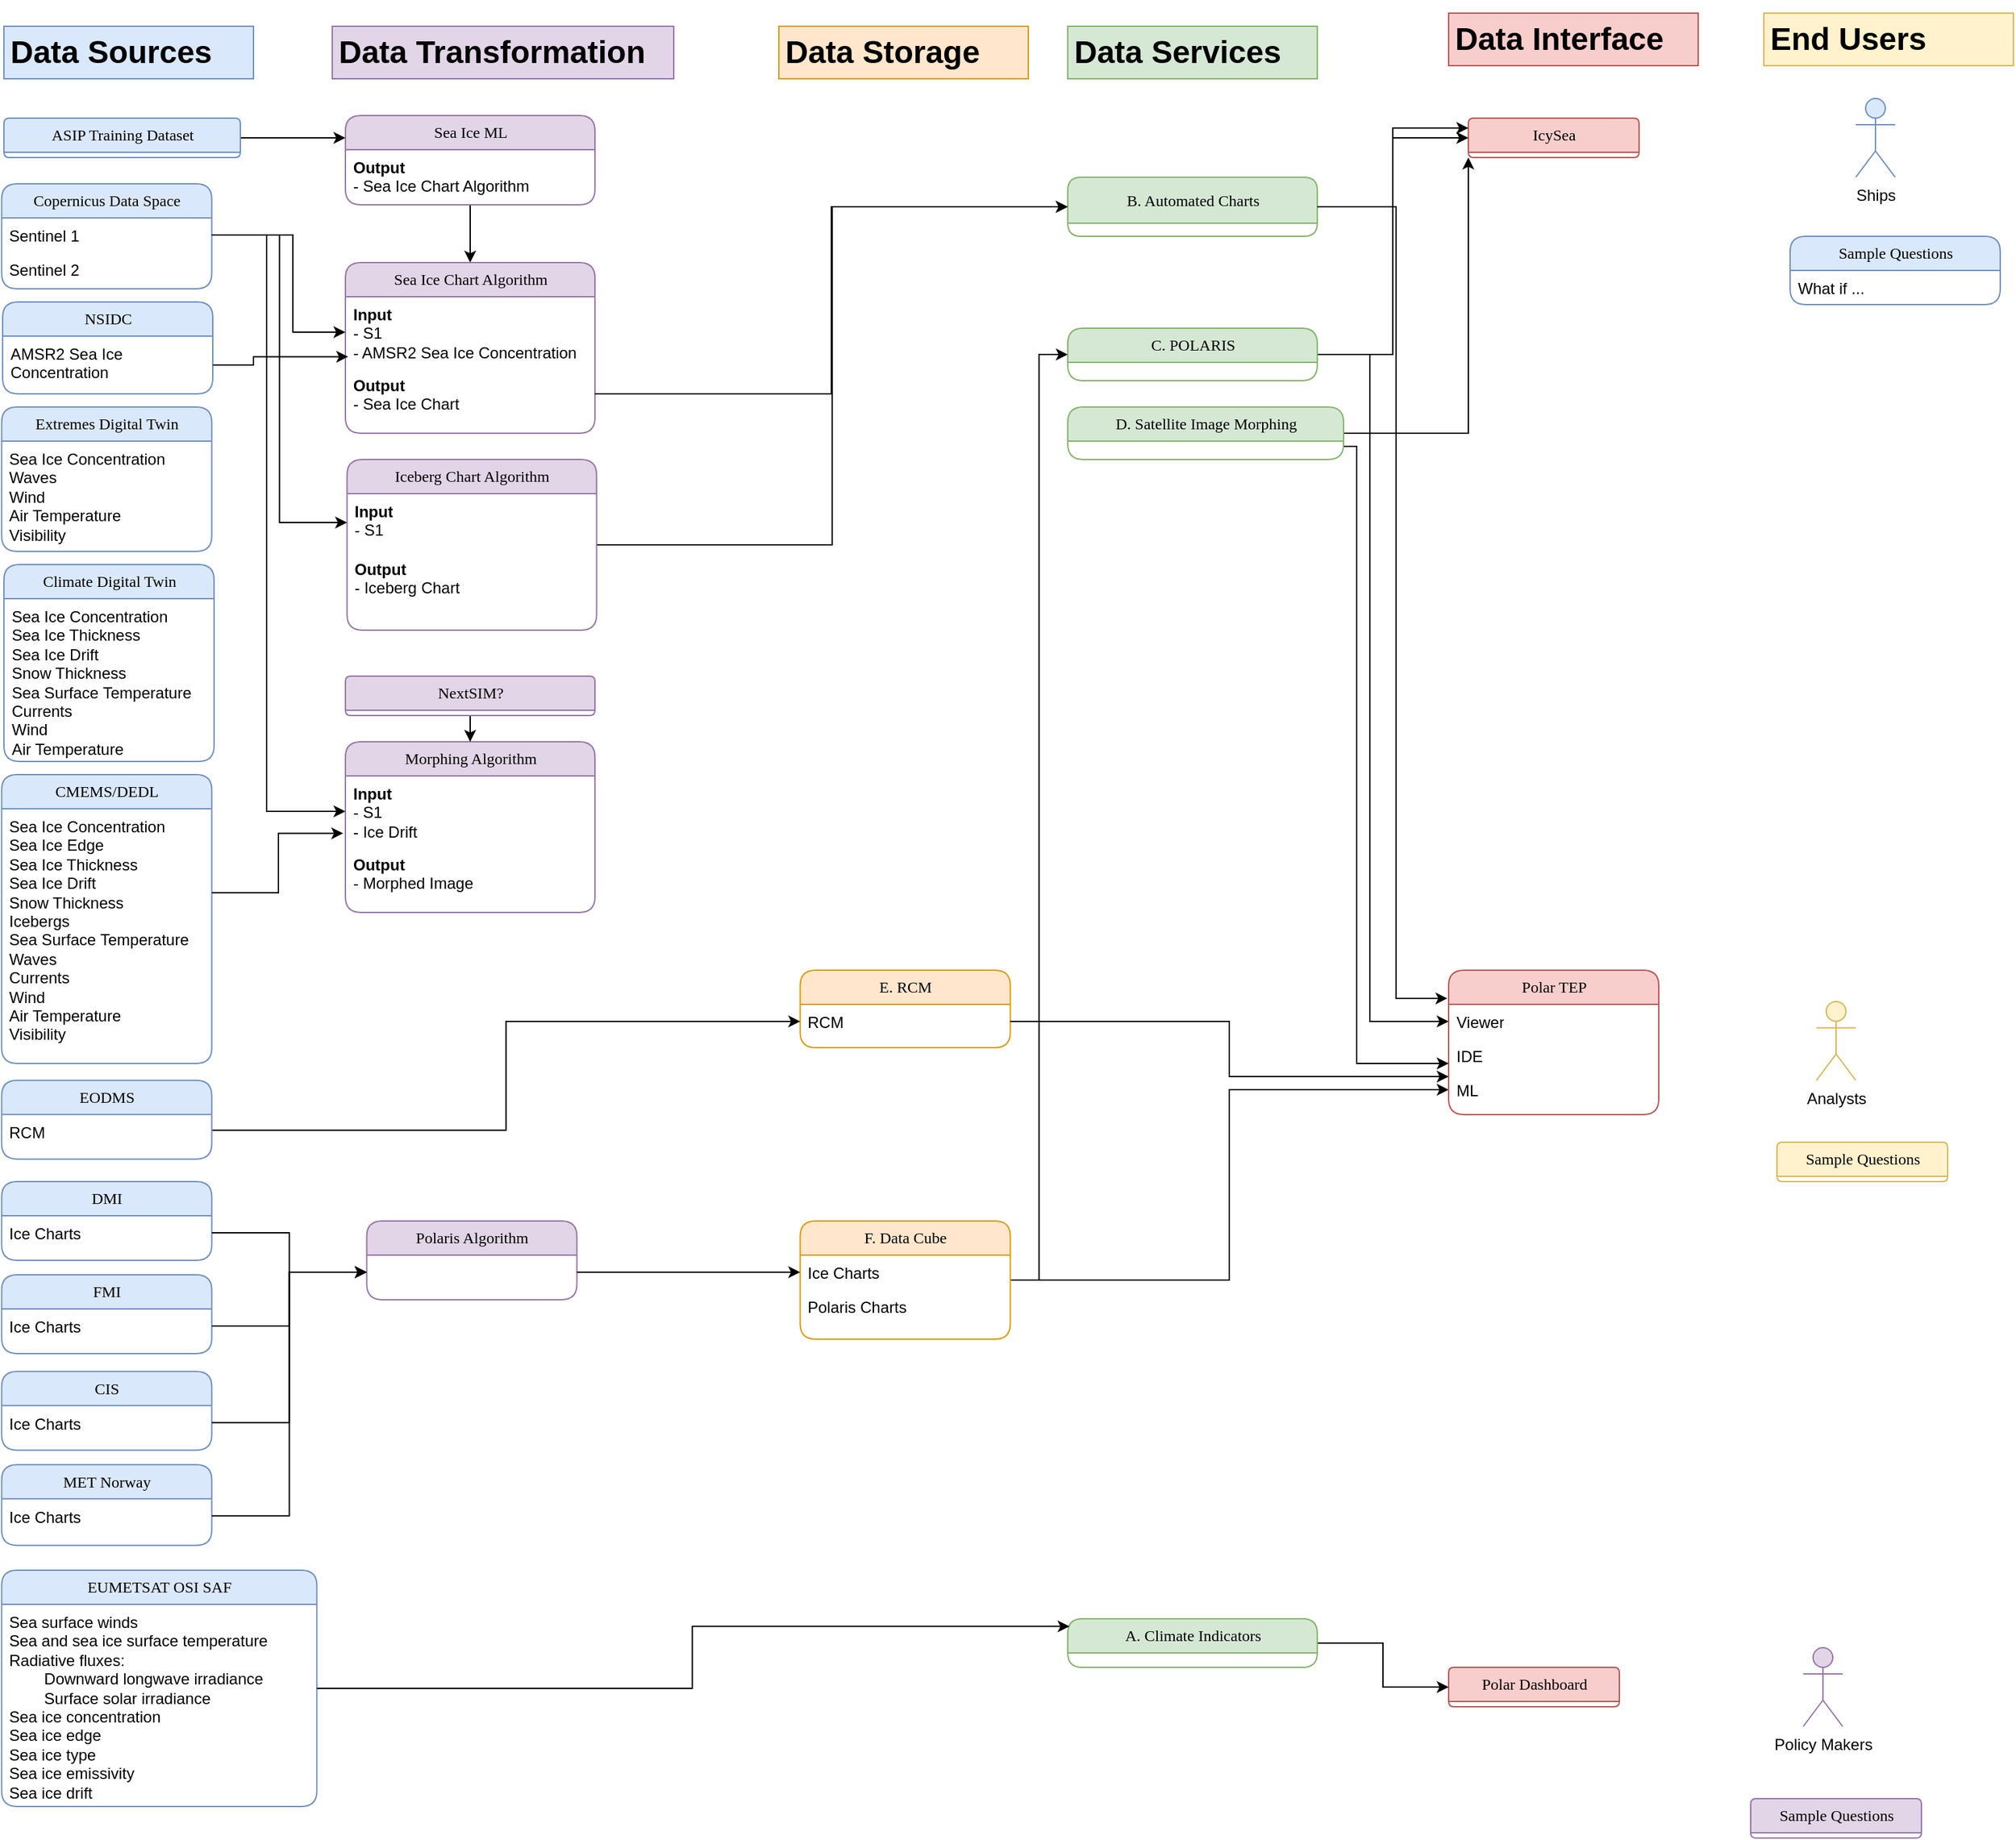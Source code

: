 <mxfile version="24.0.7" type="github">
  <diagram name="Page-1" id="b520641d-4fe3-3701-9064-5fc419738815">
    <mxGraphModel dx="1270" dy="656" grid="1" gridSize="10" guides="1" tooltips="1" connect="1" arrows="1" fold="1" page="1" pageScale="1" pageWidth="1100" pageHeight="850" background="none" math="0" shadow="0">
      <root>
        <mxCell id="0" />
        <mxCell id="1" parent="0" />
        <mxCell id="21ea969265ad0168-6" value="CMEMS/DEDL" style="swimlane;html=1;fontStyle=0;childLayout=stackLayout;horizontal=1;startSize=26;fillColor=#dae8fc;horizontalStack=0;resizeParent=1;resizeLast=0;collapsible=1;marginBottom=0;swimlaneFillColor=#ffffff;align=center;rounded=1;shadow=0;comic=0;labelBackgroundColor=none;strokeWidth=1;fontFamily=Verdana;fontSize=12;strokeColor=#6c8ebf;" parent="1" vertex="1">
          <mxGeometry x="38.25" y="620" width="160" height="220" as="geometry">
            <mxRectangle x="255" y="590" width="170" height="30" as="alternateBounds" />
          </mxGeometry>
        </mxCell>
        <mxCell id="21ea969265ad0168-8" value="&lt;p style=&quot;margin: 0in;&quot;&gt;&lt;font style=&quot;font-size: 12px;&quot;&gt;Sea Ice&amp;nbsp;&lt;span style=&quot;background-color: initial;&quot;&gt;Concentration&lt;/span&gt;&lt;/font&gt;&lt;/p&gt;&lt;p style=&quot;margin: 0in;&quot;&gt;&lt;font style=&quot;font-size: 12px;&quot;&gt;Sea Ice Edge&lt;/font&gt;&lt;/p&gt;&lt;p style=&quot;margin: 0in;&quot;&gt;&lt;font style=&quot;font-size: 12px;&quot;&gt;Sea Ice Thickness&lt;/font&gt;&lt;/p&gt;&lt;p style=&quot;margin: 0in;&quot;&gt;&lt;font style=&quot;font-size: 12px;&quot;&gt;Sea Ice Drift&lt;/font&gt;&lt;/p&gt;&lt;p style=&quot;margin: 0in;&quot;&gt;&lt;font style=&quot;font-size: 12px;&quot;&gt;Snow Thickness&lt;/font&gt;&lt;/p&gt;&lt;p style=&quot;margin: 0in;&quot;&gt;&lt;font style=&quot;font-size: 12px;&quot;&gt;Icebergs&lt;/font&gt;&lt;/p&gt;&lt;p style=&quot;margin: 0in;&quot;&gt;&lt;font style=&quot;font-size: 12px;&quot;&gt;Sea Surface&amp;nbsp;Temperature&lt;/font&gt;&lt;/p&gt;&lt;p style=&quot;margin: 0in;&quot;&gt;&lt;font style=&quot;font-size: 12px;&quot;&gt;Waves&lt;/font&gt;&lt;/p&gt;&lt;p style=&quot;margin: 0in;&quot;&gt;&lt;font style=&quot;font-size: 12px;&quot;&gt;Currents&lt;/font&gt;&lt;/p&gt;&lt;p style=&quot;margin: 0in;&quot;&gt;&lt;font style=&quot;font-size: 12px;&quot;&gt;Wind&lt;/font&gt;&lt;/p&gt;&lt;p style=&quot;margin: 0in;&quot;&gt;&lt;font style=&quot;font-size: 12px;&quot;&gt;Air Temperature&lt;/font&gt;&lt;/p&gt;&lt;p style=&quot;margin: 0in;&quot;&gt;&lt;font style=&quot;font-size: 12px;&quot;&gt;Visibility&lt;/font&gt;&lt;/p&gt;" style="text;html=1;strokeColor=none;fillColor=none;spacingLeft=4;spacingRight=4;whiteSpace=wrap;overflow=hidden;rotatable=0;points=[[0,0.5],[1,0.5]];portConstraint=eastwest;" parent="21ea969265ad0168-6" vertex="1">
          <mxGeometry y="26" width="160" height="184" as="geometry" />
        </mxCell>
        <mxCell id="LA1WgqydsNKSbsPuNg3V-39" style="edgeStyle=orthogonalEdgeStyle;rounded=0;orthogonalLoop=1;jettySize=auto;html=1;" parent="1" source="21ea969265ad0168-10" target="wbGWHVCCoxG1QyxVTopV-103" edge="1">
          <mxGeometry relative="1" as="geometry" />
        </mxCell>
        <mxCell id="21ea969265ad0168-10" value="NextSIM?" style="swimlane;html=1;fontStyle=0;childLayout=stackLayout;horizontal=1;startSize=26;fillColor=#e1d5e7;horizontalStack=0;resizeParent=1;resizeLast=0;collapsible=1;marginBottom=0;swimlaneFillColor=#ffffff;align=center;rounded=1;shadow=0;comic=0;labelBackgroundColor=none;strokeWidth=1;fontFamily=Verdana;fontSize=12;strokeColor=#9673a6;" parent="1" vertex="1" collapsed="1">
          <mxGeometry x="300" y="545" width="190" height="30" as="geometry">
            <mxRectangle x="560" y="74" width="160" height="104" as="alternateBounds" />
          </mxGeometry>
        </mxCell>
        <mxCell id="21ea969265ad0168-11" value="Row 1" style="text;html=1;strokeColor=none;fillColor=none;spacingLeft=4;spacingRight=4;whiteSpace=wrap;overflow=hidden;rotatable=0;points=[[0,0.5],[1,0.5]];portConstraint=eastwest;" parent="21ea969265ad0168-10" vertex="1">
          <mxGeometry y="26" width="160" height="26" as="geometry" />
        </mxCell>
        <mxCell id="21ea969265ad0168-12" value="Row 2" style="text;html=1;strokeColor=none;fillColor=none;spacingLeft=4;spacingRight=4;whiteSpace=wrap;overflow=hidden;rotatable=0;points=[[0,0.5],[1,0.5]];portConstraint=eastwest;" parent="21ea969265ad0168-10" vertex="1">
          <mxGeometry y="52" width="160" height="26" as="geometry" />
        </mxCell>
        <mxCell id="21ea969265ad0168-52" value="Row 3" style="text;html=1;strokeColor=none;fillColor=none;spacingLeft=4;spacingRight=4;whiteSpace=wrap;overflow=hidden;rotatable=0;points=[[0,0.5],[1,0.5]];portConstraint=eastwest;" parent="21ea969265ad0168-10" vertex="1">
          <mxGeometry y="78" width="160" height="26" as="geometry" />
        </mxCell>
        <mxCell id="21ea969265ad0168-14" value="Copernicus Data Space" style="swimlane;html=1;fontStyle=0;childLayout=stackLayout;horizontal=1;startSize=26;fillColor=#dae8fc;horizontalStack=0;resizeParent=1;resizeLast=0;collapsible=1;marginBottom=0;swimlaneFillColor=#ffffff;align=center;rounded=1;shadow=0;comic=0;labelBackgroundColor=none;strokeWidth=1;fontFamily=Verdana;fontSize=12;strokeColor=#6c8ebf;" parent="1" vertex="1">
          <mxGeometry x="38.25" y="170" width="160" height="80" as="geometry">
            <mxRectangle x="40" y="200" width="180" height="30" as="alternateBounds" />
          </mxGeometry>
        </mxCell>
        <mxCell id="21ea969265ad0168-15" value="Sentinel 1" style="text;html=1;strokeColor=none;fillColor=none;spacingLeft=4;spacingRight=4;whiteSpace=wrap;overflow=hidden;rotatable=0;points=[[0,0.5],[1,0.5]];portConstraint=eastwest;" parent="21ea969265ad0168-14" vertex="1">
          <mxGeometry y="26" width="160" height="26" as="geometry" />
        </mxCell>
        <mxCell id="21ea969265ad0168-16" value="Sentinel 2" style="text;html=1;strokeColor=none;fillColor=none;spacingLeft=4;spacingRight=4;whiteSpace=wrap;overflow=hidden;rotatable=0;points=[[0,0.5],[1,0.5]];portConstraint=eastwest;" parent="21ea969265ad0168-14" vertex="1">
          <mxGeometry y="52" width="160" height="26" as="geometry" />
        </mxCell>
        <mxCell id="21ea969265ad0168-18" value="Extremes Digital Twin" style="swimlane;html=1;fontStyle=0;childLayout=stackLayout;horizontal=1;startSize=26;fillColor=#dae8fc;horizontalStack=0;resizeParent=1;resizeLast=0;collapsible=1;marginBottom=0;swimlaneFillColor=#ffffff;align=center;rounded=1;shadow=0;comic=0;labelBackgroundColor=none;strokeWidth=1;fontFamily=Verdana;fontSize=12;strokeColor=#6c8ebf;" parent="1" vertex="1">
          <mxGeometry x="38.25" y="340" width="160" height="110" as="geometry">
            <mxRectangle x="40" y="280" width="170" height="30" as="alternateBounds" />
          </mxGeometry>
        </mxCell>
        <mxCell id="21ea969265ad0168-19" value="&lt;p style=&quot;border-color: var(--border-color); margin: 0in;&quot;&gt;&lt;font style=&quot;border-color: var(--border-color);&quot;&gt;Sea Ice&amp;nbsp;Concentration&lt;/font&gt;&lt;/p&gt;&lt;p style=&quot;border-color: var(--border-color); margin: 0in;&quot;&gt;&lt;span style=&quot;background-color: initial;&quot;&gt;Waves&lt;/span&gt;&lt;br&gt;&lt;/p&gt;&lt;p style=&quot;border-color: var(--border-color); margin: 0in;&quot;&gt;&lt;span style=&quot;background-color: initial;&quot;&gt;Wind&lt;/span&gt;&lt;br&gt;&lt;/p&gt;&lt;p style=&quot;border-color: var(--border-color); margin: 0in;&quot;&gt;&lt;font style=&quot;border-color: var(--border-color);&quot;&gt;Air Temperature&lt;/font&gt;&lt;/p&gt;&lt;p style=&quot;border-color: var(--border-color); margin: 0in;&quot;&gt;&lt;font style=&quot;border-color: var(--border-color);&quot;&gt;Visibility&lt;/font&gt;&lt;/p&gt;" style="text;html=1;strokeColor=none;fillColor=none;spacingLeft=4;spacingRight=4;whiteSpace=wrap;overflow=hidden;rotatable=0;points=[[0,0.5],[1,0.5]];portConstraint=eastwest;" parent="21ea969265ad0168-18" vertex="1">
          <mxGeometry y="26" width="160" height="84" as="geometry" />
        </mxCell>
        <mxCell id="LA1WgqydsNKSbsPuNg3V-37" style="edgeStyle=orthogonalEdgeStyle;rounded=0;orthogonalLoop=1;jettySize=auto;html=1;entryX=0;entryY=0.5;entryDx=0;entryDy=0;" parent="1" source="21ea969265ad0168-22" target="wbGWHVCCoxG1QyxVTopV-59" edge="1">
          <mxGeometry relative="1" as="geometry">
            <Array as="points">
              <mxPoint x="973" y="1005" />
              <mxPoint x="973" y="860" />
            </Array>
          </mxGeometry>
        </mxCell>
        <mxCell id="LA1WgqydsNKSbsPuNg3V-41" style="edgeStyle=orthogonalEdgeStyle;rounded=0;orthogonalLoop=1;jettySize=auto;html=1;entryX=0;entryY=0.5;entryDx=0;entryDy=0;" parent="1" source="21ea969265ad0168-22" target="wbGWHVCCoxG1QyxVTopV-78" edge="1">
          <mxGeometry relative="1" as="geometry" />
        </mxCell>
        <mxCell id="21ea969265ad0168-22" value="F. Data Cube" style="swimlane;html=1;fontStyle=0;childLayout=stackLayout;horizontal=1;startSize=26;fillColor=#ffe6cc;horizontalStack=0;resizeParent=1;resizeLast=0;collapsible=1;marginBottom=0;swimlaneFillColor=#ffffff;align=center;rounded=1;shadow=0;comic=0;labelBackgroundColor=none;strokeWidth=1;fontFamily=Verdana;fontSize=12;strokeColor=#d79b00;" parent="1" vertex="1">
          <mxGeometry x="646.25" y="960" width="160" height="90" as="geometry">
            <mxRectangle x="595" y="120" width="135" height="30" as="alternateBounds" />
          </mxGeometry>
        </mxCell>
        <mxCell id="21ea969265ad0168-23" value="Ice Charts" style="text;html=1;strokeColor=none;fillColor=none;spacingLeft=4;spacingRight=4;whiteSpace=wrap;overflow=hidden;rotatable=0;points=[[0,0.5],[1,0.5]];portConstraint=eastwest;" parent="21ea969265ad0168-22" vertex="1">
          <mxGeometry y="26" width="160" height="26" as="geometry" />
        </mxCell>
        <mxCell id="LA1WgqydsNKSbsPuNg3V-14" value="Polaris Charts" style="text;html=1;strokeColor=none;fillColor=none;spacingLeft=4;spacingRight=4;whiteSpace=wrap;overflow=hidden;rotatable=0;points=[[0,0.5],[1,0.5]];portConstraint=eastwest;" parent="21ea969265ad0168-22" vertex="1">
          <mxGeometry y="52" width="160" height="26" as="geometry" />
        </mxCell>
        <mxCell id="wbGWHVCCoxG1QyxVTopV-2" value="Climate Digital Twin" style="swimlane;html=1;fontStyle=0;childLayout=stackLayout;horizontal=1;startSize=26;fillColor=#dae8fc;horizontalStack=0;resizeParent=1;resizeLast=0;collapsible=1;marginBottom=0;swimlaneFillColor=#ffffff;align=center;rounded=1;shadow=0;comic=0;labelBackgroundColor=none;strokeWidth=1;fontFamily=Verdana;fontSize=12;strokeColor=#6c8ebf;" parent="1" vertex="1">
          <mxGeometry x="40" y="460" width="160" height="150" as="geometry">
            <mxRectangle x="40" y="460" width="160" height="30" as="alternateBounds" />
          </mxGeometry>
        </mxCell>
        <mxCell id="wbGWHVCCoxG1QyxVTopV-3" value="&lt;p style=&quot;border-color: var(--border-color); margin: 0in;&quot;&gt;&lt;font style=&quot;border-color: var(--border-color);&quot;&gt;Sea Ice&amp;nbsp;Concentration&lt;/font&gt;&lt;/p&gt;&lt;p style=&quot;border-color: var(--border-color); margin: 0in;&quot;&gt;&lt;span style=&quot;background-color: initial;&quot;&gt;Sea Ice Thickness&lt;/span&gt;&lt;br&gt;&lt;/p&gt;&lt;p style=&quot;border-color: var(--border-color); margin: 0in;&quot;&gt;&lt;font style=&quot;border-color: var(--border-color);&quot;&gt;Sea Ice Drift&lt;/font&gt;&lt;/p&gt;&lt;p style=&quot;border-color: var(--border-color); margin: 0in;&quot;&gt;&lt;font style=&quot;border-color: var(--border-color);&quot;&gt;Snow Thickness&lt;/font&gt;&lt;/p&gt;&lt;p style=&quot;border-color: var(--border-color); margin: 0in;&quot;&gt;&lt;span style=&quot;background-color: initial;&quot;&gt;Sea Surface&amp;nbsp;Temperature&lt;/span&gt;&lt;br&gt;&lt;/p&gt;&lt;p style=&quot;border-color: var(--border-color); margin: 0in;&quot;&gt;&lt;span style=&quot;background-color: initial;&quot;&gt;Currents&lt;/span&gt;&lt;br&gt;&lt;/p&gt;&lt;p style=&quot;border-color: var(--border-color); margin: 0in;&quot;&gt;&lt;font style=&quot;border-color: var(--border-color);&quot;&gt;Wind&lt;/font&gt;&lt;/p&gt;&lt;p style=&quot;border-color: var(--border-color); margin: 0in;&quot;&gt;&lt;font style=&quot;border-color: var(--border-color);&quot;&gt;Air Temperature&lt;/font&gt;&lt;/p&gt;" style="text;html=1;strokeColor=none;fillColor=none;spacingLeft=4;spacingRight=4;whiteSpace=wrap;overflow=hidden;rotatable=0;points=[[0,0.5],[1,0.5]];portConstraint=eastwest;" parent="wbGWHVCCoxG1QyxVTopV-2" vertex="1">
          <mxGeometry y="26" width="160" height="124" as="geometry" />
        </mxCell>
        <mxCell id="wbGWHVCCoxG1QyxVTopV-7" value="&lt;h1&gt;Data Sources&lt;/h1&gt;" style="text;html=1;strokeColor=#6c8ebf;fillColor=#dae8fc;spacing=5;spacingTop=-20;whiteSpace=wrap;overflow=hidden;rounded=0;" parent="1" vertex="1">
          <mxGeometry x="40" y="50" width="190" height="40" as="geometry" />
        </mxCell>
        <mxCell id="wbGWHVCCoxG1QyxVTopV-8" value="&lt;h1&gt;Data Transformation&lt;/h1&gt;" style="text;html=1;strokeColor=#9673a6;fillColor=#e1d5e7;spacing=5;spacingTop=-20;whiteSpace=wrap;overflow=hidden;rounded=0;" parent="1" vertex="1">
          <mxGeometry x="290" y="50" width="260" height="40" as="geometry" />
        </mxCell>
        <mxCell id="wbGWHVCCoxG1QyxVTopV-9" value="&lt;h1&gt;Data Storage&lt;/h1&gt;" style="text;html=1;strokeColor=#d79b00;fillColor=#ffe6cc;spacing=5;spacingTop=-20;whiteSpace=wrap;overflow=hidden;rounded=0;" parent="1" vertex="1">
          <mxGeometry x="630" y="50" width="190" height="40" as="geometry" />
        </mxCell>
        <mxCell id="wbGWHVCCoxG1QyxVTopV-10" value="Ships" style="shape=umlActor;verticalLabelPosition=bottom;verticalAlign=top;html=1;outlineConnect=0;fillColor=#dae8fc;strokeColor=#6c8ebf;" parent="1" vertex="1">
          <mxGeometry x="1450" y="105" width="30" height="60" as="geometry" />
        </mxCell>
        <mxCell id="wbGWHVCCoxG1QyxVTopV-11" value="E. RCM" style="swimlane;html=1;fontStyle=0;childLayout=stackLayout;horizontal=1;startSize=26;fillColor=#ffe6cc;horizontalStack=0;resizeParent=1;resizeLast=0;collapsible=1;marginBottom=0;swimlaneFillColor=#ffffff;align=center;rounded=1;shadow=0;comic=0;labelBackgroundColor=none;strokeWidth=1;fontFamily=Verdana;fontSize=12;strokeColor=#d79b00;" parent="1" vertex="1">
          <mxGeometry x="646.25" y="769" width="160" height="59" as="geometry">
            <mxRectangle x="637.5" y="360" width="175" height="30" as="alternateBounds" />
          </mxGeometry>
        </mxCell>
        <mxCell id="wbGWHVCCoxG1QyxVTopV-12" value="RCM" style="text;html=1;strokeColor=none;fillColor=none;spacingLeft=4;spacingRight=4;whiteSpace=wrap;overflow=hidden;rotatable=0;points=[[0,0.5],[1,0.5]];portConstraint=eastwest;" parent="wbGWHVCCoxG1QyxVTopV-11" vertex="1">
          <mxGeometry y="26" width="160" height="26" as="geometry" />
        </mxCell>
        <mxCell id="wbGWHVCCoxG1QyxVTopV-14" value="DMI" style="swimlane;html=1;fontStyle=0;childLayout=stackLayout;horizontal=1;startSize=26;fillColor=#dae8fc;horizontalStack=0;resizeParent=1;resizeLast=0;collapsible=1;marginBottom=0;swimlaneFillColor=#ffffff;align=center;rounded=1;shadow=0;comic=0;labelBackgroundColor=none;strokeWidth=1;fontFamily=Verdana;fontSize=12;strokeColor=#6c8ebf;" parent="1" vertex="1">
          <mxGeometry x="38.25" y="930" width="160" height="60" as="geometry">
            <mxRectangle x="40" y="530" width="160" height="30" as="alternateBounds" />
          </mxGeometry>
        </mxCell>
        <mxCell id="wbGWHVCCoxG1QyxVTopV-15" value="Ice Charts" style="text;html=1;strokeColor=none;fillColor=none;spacingLeft=4;spacingRight=4;whiteSpace=wrap;overflow=hidden;rotatable=0;points=[[0,0.5],[1,0.5]];portConstraint=eastwest;" parent="wbGWHVCCoxG1QyxVTopV-14" vertex="1">
          <mxGeometry y="26" width="160" height="26" as="geometry" />
        </mxCell>
        <mxCell id="wbGWHVCCoxG1QyxVTopV-19" value="FMI" style="swimlane;html=1;fontStyle=0;childLayout=stackLayout;horizontal=1;startSize=26;fillColor=#dae8fc;horizontalStack=0;resizeParent=1;resizeLast=0;collapsible=1;marginBottom=0;swimlaneFillColor=#ffffff;align=center;rounded=1;shadow=0;comic=0;labelBackgroundColor=none;strokeWidth=1;fontFamily=Verdana;fontSize=12;strokeColor=#6c8ebf;" parent="1" vertex="1">
          <mxGeometry x="38.25" y="1001" width="160" height="60" as="geometry">
            <mxRectangle x="40" y="600" width="160" height="30" as="alternateBounds" />
          </mxGeometry>
        </mxCell>
        <mxCell id="wbGWHVCCoxG1QyxVTopV-20" value="Ice Charts" style="text;html=1;strokeColor=none;fillColor=none;spacingLeft=4;spacingRight=4;whiteSpace=wrap;overflow=hidden;rotatable=0;points=[[0,0.5],[1,0.5]];portConstraint=eastwest;" parent="wbGWHVCCoxG1QyxVTopV-19" vertex="1">
          <mxGeometry y="26" width="160" height="26" as="geometry" />
        </mxCell>
        <mxCell id="wbGWHVCCoxG1QyxVTopV-24" value="CIS" style="swimlane;html=1;fontStyle=0;childLayout=stackLayout;horizontal=1;startSize=26;fillColor=#dae8fc;horizontalStack=0;resizeParent=1;resizeLast=0;collapsible=1;marginBottom=0;swimlaneFillColor=#ffffff;align=center;rounded=1;shadow=0;comic=0;labelBackgroundColor=none;strokeWidth=1;fontFamily=Verdana;fontSize=12;strokeColor=#6c8ebf;" parent="1" vertex="1">
          <mxGeometry x="38.25" y="1074.62" width="160" height="60" as="geometry">
            <mxRectangle x="490" y="730" width="160" height="100" as="alternateBounds" />
          </mxGeometry>
        </mxCell>
        <mxCell id="_Oy0wLh91uHHrUZiL2Pu-2" value="Ice Charts" style="text;html=1;strokeColor=none;fillColor=none;spacingLeft=4;spacingRight=4;whiteSpace=wrap;overflow=hidden;rotatable=0;points=[[0,0.5],[1,0.5]];portConstraint=eastwest;" parent="wbGWHVCCoxG1QyxVTopV-24" vertex="1">
          <mxGeometry y="26" width="160" height="26" as="geometry" />
        </mxCell>
        <mxCell id="_Oy0wLh91uHHrUZiL2Pu-5" value="" style="edgeStyle=orthogonalEdgeStyle;rounded=0;orthogonalLoop=1;jettySize=auto;html=1;entryX=0;entryY=0.5;entryDx=0;entryDy=0;" parent="1" source="wbGWHVCCoxG1QyxVTopV-30" target="wbGWHVCCoxG1QyxVTopV-12" edge="1">
          <mxGeometry relative="1" as="geometry">
            <mxPoint x="633.75" y="816.5" as="targetPoint" />
            <mxPoint x="200" y="884" as="sourcePoint" />
          </mxGeometry>
        </mxCell>
        <mxCell id="wbGWHVCCoxG1QyxVTopV-29" value="EODMS" style="swimlane;html=1;fontStyle=0;childLayout=stackLayout;horizontal=1;startSize=26;fillColor=#dae8fc;horizontalStack=0;resizeParent=1;resizeLast=0;collapsible=1;marginBottom=0;swimlaneFillColor=#ffffff;align=center;rounded=1;shadow=0;comic=0;labelBackgroundColor=none;strokeWidth=1;fontFamily=Verdana;fontSize=12;strokeColor=#6c8ebf;" parent="1" vertex="1">
          <mxGeometry x="38.25" y="852.88" width="160" height="60" as="geometry">
            <mxRectangle x="40" y="450" width="160" height="30" as="alternateBounds" />
          </mxGeometry>
        </mxCell>
        <mxCell id="wbGWHVCCoxG1QyxVTopV-30" value="RCM" style="text;html=1;strokeColor=none;fillColor=none;spacingLeft=4;spacingRight=4;whiteSpace=wrap;overflow=hidden;rotatable=0;points=[[0,0.5],[1,0.5]];portConstraint=eastwest;" parent="wbGWHVCCoxG1QyxVTopV-29" vertex="1">
          <mxGeometry y="26" width="160" height="24" as="geometry" />
        </mxCell>
        <mxCell id="wbGWHVCCoxG1QyxVTopV-34" value="MET Norway" style="swimlane;html=1;fontStyle=0;childLayout=stackLayout;horizontal=1;startSize=26;fillColor=#dae8fc;horizontalStack=0;resizeParent=1;resizeLast=0;collapsible=1;marginBottom=0;swimlaneFillColor=#ffffff;align=center;rounded=1;shadow=0;comic=0;labelBackgroundColor=none;strokeWidth=1;fontFamily=Verdana;fontSize=12;strokeColor=#6c8ebf;" parent="1" vertex="1">
          <mxGeometry x="38.25" y="1145.62" width="160" height="61.5" as="geometry">
            <mxRectangle x="40" y="750" width="160" height="30" as="alternateBounds" />
          </mxGeometry>
        </mxCell>
        <mxCell id="wbGWHVCCoxG1QyxVTopV-35" value="Ice Charts" style="text;html=1;strokeColor=none;fillColor=none;spacingLeft=4;spacingRight=4;whiteSpace=wrap;overflow=hidden;rotatable=0;points=[[0,0.5],[1,0.5]];portConstraint=eastwest;" parent="wbGWHVCCoxG1QyxVTopV-34" vertex="1">
          <mxGeometry y="26" width="160" height="26" as="geometry" />
        </mxCell>
        <mxCell id="LA1WgqydsNKSbsPuNg3V-32" value="" style="edgeStyle=orthogonalEdgeStyle;rounded=0;orthogonalLoop=1;jettySize=auto;html=1;entryX=0.5;entryY=0;entryDx=0;entryDy=0;" parent="1" source="wbGWHVCCoxG1QyxVTopV-39" target="wbGWHVCCoxG1QyxVTopV-43" edge="1">
          <mxGeometry relative="1" as="geometry" />
        </mxCell>
        <mxCell id="wbGWHVCCoxG1QyxVTopV-39" value="Sea Ice ML" style="swimlane;html=1;fontStyle=0;childLayout=stackLayout;horizontal=1;startSize=26;fillColor=#e1d5e7;horizontalStack=0;resizeParent=1;resizeLast=0;collapsible=1;marginBottom=0;swimlaneFillColor=#ffffff;align=center;rounded=1;shadow=0;comic=0;labelBackgroundColor=none;strokeWidth=1;fontFamily=Verdana;fontSize=12;strokeColor=#9673a6;" parent="1" vertex="1">
          <mxGeometry x="300" y="118" width="190" height="68" as="geometry">
            <mxRectangle x="290" y="170" width="90" height="70" as="alternateBounds" />
          </mxGeometry>
        </mxCell>
        <mxCell id="wbGWHVCCoxG1QyxVTopV-41" value="&lt;b&gt;Output&lt;/b&gt;&lt;br&gt;- Sea Ice Chart Algorithm" style="text;html=1;strokeColor=none;fillColor=none;spacingLeft=4;spacingRight=4;whiteSpace=wrap;overflow=hidden;rotatable=0;points=[[0,0.5],[1,0.5]];portConstraint=eastwest;" parent="wbGWHVCCoxG1QyxVTopV-39" vertex="1">
          <mxGeometry y="26" width="190" height="40" as="geometry" />
        </mxCell>
        <mxCell id="wbGWHVCCoxG1QyxVTopV-43" value="Sea Ice Chart Algorithm" style="swimlane;html=1;fontStyle=0;childLayout=stackLayout;horizontal=1;startSize=26;fillColor=#e1d5e7;horizontalStack=0;resizeParent=1;resizeLast=0;collapsible=1;marginBottom=0;swimlaneFillColor=#ffffff;align=center;rounded=1;shadow=0;comic=0;labelBackgroundColor=none;strokeWidth=1;fontFamily=Verdana;fontSize=12;strokeColor=#9673a6;" parent="1" vertex="1">
          <mxGeometry x="300" y="230" width="190" height="130" as="geometry">
            <mxRectangle x="460" y="170" width="110" height="30" as="alternateBounds" />
          </mxGeometry>
        </mxCell>
        <mxCell id="wbGWHVCCoxG1QyxVTopV-44" value="&lt;b&gt;Input&lt;/b&gt;&lt;br&gt;- S1&lt;br&gt;- AMSR2 Sea Ice Concentration" style="text;html=1;strokeColor=none;fillColor=none;spacingLeft=4;spacingRight=4;whiteSpace=wrap;overflow=hidden;rotatable=0;points=[[0,0.5],[1,0.5]];portConstraint=eastwest;" parent="wbGWHVCCoxG1QyxVTopV-43" vertex="1">
          <mxGeometry y="26" width="190" height="54" as="geometry" />
        </mxCell>
        <mxCell id="wbGWHVCCoxG1QyxVTopV-45" value="&lt;b&gt;Output&lt;/b&gt;&lt;br&gt;- Sea Ice Chart" style="text;html=1;strokeColor=none;fillColor=none;spacingLeft=4;spacingRight=4;whiteSpace=wrap;overflow=hidden;rotatable=0;points=[[0,0.5],[1,0.5]];portConstraint=eastwest;" parent="wbGWHVCCoxG1QyxVTopV-43" vertex="1">
          <mxGeometry y="80" width="190" height="40" as="geometry" />
        </mxCell>
        <mxCell id="wbGWHVCCoxG1QyxVTopV-47" value="&lt;h1&gt;Data Interface&lt;/h1&gt;" style="text;html=1;strokeColor=#b85450;fillColor=#f8cecc;spacing=5;spacingTop=-20;whiteSpace=wrap;overflow=hidden;rounded=0;" parent="1" vertex="1">
          <mxGeometry x="1140" y="40" width="190" height="40" as="geometry" />
        </mxCell>
        <mxCell id="wbGWHVCCoxG1QyxVTopV-48" value="IcySea" style="swimlane;html=1;fontStyle=0;childLayout=stackLayout;horizontal=1;startSize=26;fillColor=#f8cecc;horizontalStack=0;resizeParent=1;resizeLast=0;collapsible=1;marginBottom=0;swimlaneFillColor=#ffffff;align=center;rounded=1;shadow=0;comic=0;labelBackgroundColor=none;strokeWidth=1;fontFamily=Verdana;fontSize=12;strokeColor=#b85450;" parent="1" vertex="1" collapsed="1">
          <mxGeometry x="1155" y="120" width="130" height="30" as="geometry">
            <mxRectangle x="1140" y="120" width="160" height="52" as="alternateBounds" />
          </mxGeometry>
        </mxCell>
        <mxCell id="wbGWHVCCoxG1QyxVTopV-49" value="Row 1" style="text;html=1;strokeColor=none;fillColor=none;spacingLeft=4;spacingRight=4;whiteSpace=wrap;overflow=hidden;rotatable=0;points=[[0,0.5],[1,0.5]];portConstraint=eastwest;" parent="wbGWHVCCoxG1QyxVTopV-48" vertex="1">
          <mxGeometry y="26" width="160" height="26" as="geometry" />
        </mxCell>
        <mxCell id="wbGWHVCCoxG1QyxVTopV-52" value="Polar Dashboard" style="swimlane;html=1;fontStyle=0;childLayout=stackLayout;horizontal=1;startSize=26;fillColor=#f8cecc;horizontalStack=0;resizeParent=1;resizeLast=0;collapsible=1;marginBottom=0;swimlaneFillColor=#ffffff;align=center;rounded=1;shadow=0;comic=0;labelBackgroundColor=none;strokeWidth=1;fontFamily=Verdana;fontSize=12;strokeColor=#b85450;" parent="1" vertex="1" collapsed="1">
          <mxGeometry x="1140" y="1300" width="130" height="30" as="geometry">
            <mxRectangle x="1140" y="1300" width="160" height="110" as="alternateBounds" />
          </mxGeometry>
        </mxCell>
        <mxCell id="wbGWHVCCoxG1QyxVTopV-53" value="Row 1" style="text;html=1;strokeColor=none;fillColor=none;spacingLeft=4;spacingRight=4;whiteSpace=wrap;overflow=hidden;rotatable=0;points=[[0,0.5],[1,0.5]];portConstraint=eastwest;" parent="wbGWHVCCoxG1QyxVTopV-52" vertex="1">
          <mxGeometry y="26" width="160" height="26" as="geometry" />
        </mxCell>
        <mxCell id="wbGWHVCCoxG1QyxVTopV-54" value="Row 2" style="text;html=1;strokeColor=none;fillColor=none;spacingLeft=4;spacingRight=4;whiteSpace=wrap;overflow=hidden;rotatable=0;points=[[0,0.5],[1,0.5]];portConstraint=eastwest;" parent="wbGWHVCCoxG1QyxVTopV-52" vertex="1">
          <mxGeometry y="52" width="160" height="26" as="geometry" />
        </mxCell>
        <mxCell id="wbGWHVCCoxG1QyxVTopV-55" value="Row 3" style="text;html=1;strokeColor=none;fillColor=none;spacingLeft=4;spacingRight=4;whiteSpace=wrap;overflow=hidden;rotatable=0;points=[[0,0.5],[1,0.5]];portConstraint=eastwest;" parent="wbGWHVCCoxG1QyxVTopV-52" vertex="1">
          <mxGeometry y="78" width="160" height="26" as="geometry" />
        </mxCell>
        <mxCell id="wbGWHVCCoxG1QyxVTopV-56" value="Polar TEP" style="swimlane;html=1;fontStyle=0;childLayout=stackLayout;horizontal=1;startSize=26;fillColor=#f8cecc;horizontalStack=0;resizeParent=1;resizeLast=0;collapsible=1;marginBottom=0;swimlaneFillColor=#ffffff;align=center;rounded=1;shadow=0;comic=0;labelBackgroundColor=none;strokeWidth=1;fontFamily=Verdana;fontSize=12;strokeColor=#b85450;" parent="1" vertex="1">
          <mxGeometry x="1140" y="769" width="160" height="110" as="geometry">
            <mxRectangle x="1140" y="769" width="130" height="30" as="alternateBounds" />
          </mxGeometry>
        </mxCell>
        <mxCell id="wbGWHVCCoxG1QyxVTopV-57" value="Viewer" style="text;html=1;strokeColor=none;fillColor=none;spacingLeft=4;spacingRight=4;whiteSpace=wrap;overflow=hidden;rotatable=0;points=[[0,0.5],[1,0.5]];portConstraint=eastwest;" parent="wbGWHVCCoxG1QyxVTopV-56" vertex="1">
          <mxGeometry y="26" width="160" height="26" as="geometry" />
        </mxCell>
        <mxCell id="wbGWHVCCoxG1QyxVTopV-58" value="IDE" style="text;html=1;strokeColor=none;fillColor=none;spacingLeft=4;spacingRight=4;whiteSpace=wrap;overflow=hidden;rotatable=0;points=[[0,0.5],[1,0.5]];portConstraint=eastwest;" parent="wbGWHVCCoxG1QyxVTopV-56" vertex="1">
          <mxGeometry y="52" width="160" height="26" as="geometry" />
        </mxCell>
        <mxCell id="wbGWHVCCoxG1QyxVTopV-59" value="ML" style="text;html=1;strokeColor=none;fillColor=none;spacingLeft=4;spacingRight=4;whiteSpace=wrap;overflow=hidden;rotatable=0;points=[[0,0.5],[1,0.5]];portConstraint=eastwest;" parent="wbGWHVCCoxG1QyxVTopV-56" vertex="1">
          <mxGeometry y="78" width="160" height="26" as="geometry" />
        </mxCell>
        <mxCell id="wbGWHVCCoxG1QyxVTopV-60" value="Polaris Algorithm" style="swimlane;html=1;fontStyle=0;childLayout=stackLayout;horizontal=1;startSize=26;fillColor=#e1d5e7;horizontalStack=0;resizeParent=1;resizeLast=0;collapsible=1;marginBottom=0;swimlaneFillColor=#ffffff;align=center;rounded=1;shadow=0;comic=0;labelBackgroundColor=none;strokeWidth=1;fontFamily=Verdana;fontSize=12;strokeColor=#9673a6;" parent="1" vertex="1">
          <mxGeometry x="316.25" y="960" width="160" height="60" as="geometry">
            <mxRectangle x="510" y="472" width="130" height="30" as="alternateBounds" />
          </mxGeometry>
        </mxCell>
        <mxCell id="wbGWHVCCoxG1QyxVTopV-61" value="&amp;nbsp;" style="text;html=1;strokeColor=none;fillColor=none;spacingLeft=4;spacingRight=4;whiteSpace=wrap;overflow=hidden;rotatable=0;points=[[0,0.5],[1,0.5]];portConstraint=eastwest;" parent="wbGWHVCCoxG1QyxVTopV-60" vertex="1">
          <mxGeometry y="26" width="160" height="26" as="geometry" />
        </mxCell>
        <mxCell id="wbGWHVCCoxG1QyxVTopV-72" value="&lt;h1&gt;Data Services&lt;/h1&gt;" style="text;html=1;strokeColor=#82b366;fillColor=#d5e8d4;spacing=5;spacingTop=-20;whiteSpace=wrap;overflow=hidden;rounded=0;" parent="1" vertex="1">
          <mxGeometry x="850" y="50" width="190" height="40" as="geometry" />
        </mxCell>
        <mxCell id="wbGWHVCCoxG1QyxVTopV-73" value="&lt;h1&gt;End Users&lt;/h1&gt;" style="text;html=1;strokeColor=#d6b656;fillColor=#fff2cc;spacing=5;spacingTop=-20;whiteSpace=wrap;overflow=hidden;rounded=0;" parent="1" vertex="1">
          <mxGeometry x="1380" y="40" width="190" height="40" as="geometry" />
        </mxCell>
        <mxCell id="_Oy0wLh91uHHrUZiL2Pu-13" value="" style="edgeStyle=orthogonalEdgeStyle;rounded=0;orthogonalLoop=1;jettySize=auto;html=1;entryX=0;entryY=0.25;entryDx=0;entryDy=0;" parent="1" source="wbGWHVCCoxG1QyxVTopV-78" target="wbGWHVCCoxG1QyxVTopV-48" edge="1">
          <mxGeometry relative="1" as="geometry">
            <mxPoint x="1070" y="245" as="targetPoint" />
          </mxGeometry>
        </mxCell>
        <mxCell id="LA1WgqydsNKSbsPuNg3V-62" style="edgeStyle=orthogonalEdgeStyle;rounded=0;orthogonalLoop=1;jettySize=auto;html=1;entryX=0;entryY=0.5;entryDx=0;entryDy=0;exitX=1;exitY=0.5;exitDx=0;exitDy=0;" parent="1" source="wbGWHVCCoxG1QyxVTopV-78" target="wbGWHVCCoxG1QyxVTopV-57" edge="1">
          <mxGeometry relative="1" as="geometry">
            <Array as="points">
              <mxPoint x="1080" y="300" />
              <mxPoint x="1080" y="808" />
            </Array>
          </mxGeometry>
        </mxCell>
        <mxCell id="wbGWHVCCoxG1QyxVTopV-78" value="C. POLARIS" style="swimlane;html=1;fontStyle=0;childLayout=stackLayout;horizontal=1;startSize=26;fillColor=#d5e8d4;horizontalStack=0;resizeParent=1;resizeLast=0;collapsible=1;marginBottom=0;swimlaneFillColor=#ffffff;align=center;rounded=1;shadow=0;comic=0;labelBackgroundColor=none;strokeWidth=1;fontFamily=Verdana;fontSize=12;strokeColor=#82b366;" parent="1" vertex="1" collapsed="1">
          <mxGeometry x="850" y="280" width="190" height="40" as="geometry">
            <mxRectangle x="850" y="280" width="160" height="52" as="alternateBounds" />
          </mxGeometry>
        </mxCell>
        <mxCell id="wbGWHVCCoxG1QyxVTopV-80" value="Row 2" style="text;html=1;strokeColor=none;fillColor=none;spacingLeft=4;spacingRight=4;whiteSpace=wrap;overflow=hidden;rotatable=0;points=[[0,0.5],[1,0.5]];portConstraint=eastwest;" parent="wbGWHVCCoxG1QyxVTopV-78" vertex="1">
          <mxGeometry y="26" width="160" height="26" as="geometry" />
        </mxCell>
        <mxCell id="_Oy0wLh91uHHrUZiL2Pu-11" value="" style="edgeStyle=orthogonalEdgeStyle;rounded=0;orthogonalLoop=1;jettySize=auto;html=1;entryX=0;entryY=0.5;entryDx=0;entryDy=0;" parent="1" source="wbGWHVCCoxG1QyxVTopV-82" target="wbGWHVCCoxG1QyxVTopV-52" edge="1">
          <mxGeometry relative="1" as="geometry">
            <mxPoint x="1110" y="385" as="targetPoint" />
          </mxGeometry>
        </mxCell>
        <mxCell id="wbGWHVCCoxG1QyxVTopV-82" value="A. Climate Indicators" style="swimlane;html=1;fontStyle=0;childLayout=stackLayout;horizontal=1;startSize=26;fillColor=#d5e8d4;horizontalStack=0;resizeParent=1;resizeLast=0;collapsible=1;marginBottom=0;swimlaneFillColor=#ffffff;align=center;rounded=1;shadow=0;comic=0;labelBackgroundColor=none;strokeWidth=1;fontFamily=Verdana;fontSize=12;strokeColor=#82b366;" parent="1" vertex="1" collapsed="1">
          <mxGeometry x="850" y="1263" width="190" height="37" as="geometry">
            <mxRectangle x="850" y="1263" width="190" height="104" as="alternateBounds" />
          </mxGeometry>
        </mxCell>
        <mxCell id="wbGWHVCCoxG1QyxVTopV-83" value="Row 1" style="text;html=1;strokeColor=none;fillColor=none;spacingLeft=4;spacingRight=4;whiteSpace=wrap;overflow=hidden;rotatable=0;points=[[0,0.5],[1,0.5]];portConstraint=eastwest;" parent="wbGWHVCCoxG1QyxVTopV-82" vertex="1">
          <mxGeometry y="26" width="190" height="26" as="geometry" />
        </mxCell>
        <mxCell id="wbGWHVCCoxG1QyxVTopV-84" value="Row 2" style="text;html=1;strokeColor=none;fillColor=none;spacingLeft=4;spacingRight=4;whiteSpace=wrap;overflow=hidden;rotatable=0;points=[[0,0.5],[1,0.5]];portConstraint=eastwest;" parent="wbGWHVCCoxG1QyxVTopV-82" vertex="1">
          <mxGeometry y="52" width="190" height="26" as="geometry" />
        </mxCell>
        <mxCell id="wbGWHVCCoxG1QyxVTopV-85" value="Row 3" style="text;html=1;strokeColor=none;fillColor=none;spacingLeft=4;spacingRight=4;whiteSpace=wrap;overflow=hidden;rotatable=0;points=[[0,0.5],[1,0.5]];portConstraint=eastwest;" parent="wbGWHVCCoxG1QyxVTopV-82" vertex="1">
          <mxGeometry y="78" width="190" height="26" as="geometry" />
        </mxCell>
        <mxCell id="_Oy0wLh91uHHrUZiL2Pu-16" value="" style="edgeStyle=orthogonalEdgeStyle;rounded=0;orthogonalLoop=1;jettySize=auto;html=1;entryX=0;entryY=1;entryDx=0;entryDy=0;" parent="1" source="wbGWHVCCoxG1QyxVTopV-86" target="wbGWHVCCoxG1QyxVTopV-48" edge="1">
          <mxGeometry relative="1" as="geometry">
            <mxPoint x="1140" y="295" as="targetPoint" />
          </mxGeometry>
        </mxCell>
        <mxCell id="LA1WgqydsNKSbsPuNg3V-63" style="edgeStyle=orthogonalEdgeStyle;rounded=0;orthogonalLoop=1;jettySize=auto;html=1;exitX=1;exitY=0.75;exitDx=0;exitDy=0;" parent="1" source="wbGWHVCCoxG1QyxVTopV-86" edge="1">
          <mxGeometry relative="1" as="geometry">
            <mxPoint x="1140" y="840" as="targetPoint" />
            <Array as="points">
              <mxPoint x="1070" y="370" />
              <mxPoint x="1070" y="840" />
              <mxPoint x="1140" y="840" />
            </Array>
          </mxGeometry>
        </mxCell>
        <mxCell id="wbGWHVCCoxG1QyxVTopV-86" value="D. Satellite Image Morphing" style="swimlane;html=1;fontStyle=0;childLayout=stackLayout;horizontal=1;startSize=26;fillColor=#d5e8d4;horizontalStack=0;resizeParent=1;resizeLast=0;collapsible=1;marginBottom=0;swimlaneFillColor=#ffffff;align=center;rounded=1;shadow=0;comic=0;labelBackgroundColor=none;strokeWidth=1;fontFamily=Verdana;fontSize=12;strokeColor=#82b366;" parent="1" vertex="1" collapsed="1">
          <mxGeometry x="850" y="340" width="210" height="40" as="geometry">
            <mxRectangle x="850" y="280" width="200" height="52" as="alternateBounds" />
          </mxGeometry>
        </mxCell>
        <mxCell id="wbGWHVCCoxG1QyxVTopV-87" value="Row 1" style="text;html=1;strokeColor=none;fillColor=none;spacingLeft=4;spacingRight=4;whiteSpace=wrap;overflow=hidden;rotatable=0;points=[[0,0.5],[1,0.5]];portConstraint=eastwest;" parent="wbGWHVCCoxG1QyxVTopV-86" vertex="1">
          <mxGeometry y="26" width="200" height="26" as="geometry" />
        </mxCell>
        <mxCell id="_Oy0wLh91uHHrUZiL2Pu-14" value="" style="edgeStyle=orthogonalEdgeStyle;rounded=0;orthogonalLoop=1;jettySize=auto;html=1;entryX=0;entryY=0.5;entryDx=0;entryDy=0;" parent="1" source="wbGWHVCCoxG1QyxVTopV-94" target="wbGWHVCCoxG1QyxVTopV-48" edge="1">
          <mxGeometry relative="1" as="geometry">
            <mxPoint x="1120" y="182.5" as="targetPoint" />
          </mxGeometry>
        </mxCell>
        <mxCell id="wbGWHVCCoxG1QyxVTopV-94" value="B. Automated Charts" style="swimlane;html=1;fontStyle=0;childLayout=stackLayout;horizontal=1;startSize=35;fillColor=#d5e8d4;horizontalStack=0;resizeParent=1;resizeLast=0;collapsible=1;marginBottom=0;swimlaneFillColor=#ffffff;align=center;rounded=1;shadow=0;comic=0;labelBackgroundColor=none;strokeWidth=1;fontFamily=Verdana;fontSize=12;strokeColor=#82b366;" parent="1" vertex="1" collapsed="1">
          <mxGeometry x="850" y="165" width="190" height="45" as="geometry">
            <mxRectangle x="850" y="165" width="160" height="95" as="alternateBounds" />
          </mxGeometry>
        </mxCell>
        <mxCell id="wbGWHVCCoxG1QyxVTopV-95" value="Sea Ice Charts" style="text;html=1;strokeColor=none;fillColor=none;spacingLeft=4;spacingRight=4;whiteSpace=wrap;overflow=hidden;rotatable=0;points=[[0,0.5],[1,0.5]];portConstraint=eastwest;" parent="wbGWHVCCoxG1QyxVTopV-94" vertex="1">
          <mxGeometry y="35" width="160" height="26" as="geometry" />
        </mxCell>
        <mxCell id="LA1WgqydsNKSbsPuNg3V-42" value="Iceberg Charts" style="text;html=1;strokeColor=none;fillColor=none;spacingLeft=4;spacingRight=4;whiteSpace=wrap;overflow=hidden;rotatable=0;points=[[0,0.5],[1,0.5]];portConstraint=eastwest;" parent="wbGWHVCCoxG1QyxVTopV-94" vertex="1">
          <mxGeometry y="61" width="160" height="26" as="geometry" />
        </mxCell>
        <mxCell id="wbGWHVCCoxG1QyxVTopV-98" value="NSIDC" style="swimlane;html=1;fontStyle=0;childLayout=stackLayout;horizontal=1;startSize=26;fillColor=#dae8fc;horizontalStack=0;resizeParent=1;resizeLast=0;collapsible=1;marginBottom=0;swimlaneFillColor=#ffffff;align=center;rounded=1;shadow=0;comic=0;labelBackgroundColor=none;strokeWidth=1;fontFamily=Verdana;fontSize=12;strokeColor=#6c8ebf;" parent="1" vertex="1">
          <mxGeometry x="39" y="260" width="160" height="70" as="geometry">
            <mxRectangle x="255" y="750" width="160" height="30" as="alternateBounds" />
          </mxGeometry>
        </mxCell>
        <mxCell id="wbGWHVCCoxG1QyxVTopV-99" value="AMSR2 Sea Ice Concentration" style="text;html=1;strokeColor=none;fillColor=none;spacingLeft=4;spacingRight=4;whiteSpace=wrap;overflow=hidden;rotatable=0;points=[[0,0.5],[1,0.5]];portConstraint=eastwest;" parent="wbGWHVCCoxG1QyxVTopV-98" vertex="1">
          <mxGeometry y="26" width="160" height="44" as="geometry" />
        </mxCell>
        <mxCell id="wbGWHVCCoxG1QyxVTopV-103" value="Morphing Algorithm" style="swimlane;html=1;fontStyle=0;childLayout=stackLayout;horizontal=1;startSize=26;fillColor=#e1d5e7;horizontalStack=0;resizeParent=1;resizeLast=0;collapsible=1;marginBottom=0;swimlaneFillColor=#ffffff;align=center;rounded=1;shadow=0;comic=0;labelBackgroundColor=none;strokeWidth=1;fontFamily=Verdana;fontSize=12;strokeColor=#9673a6;arcSize=15;" parent="1" vertex="1">
          <mxGeometry x="300" y="595" width="190" height="130" as="geometry">
            <mxRectangle x="300" y="540" width="190" height="60" as="alternateBounds" />
          </mxGeometry>
        </mxCell>
        <mxCell id="wbGWHVCCoxG1QyxVTopV-104" value="&lt;b&gt;Input&lt;/b&gt;&lt;br&gt;- S1&lt;br&gt;- Ice Drift" style="text;html=1;strokeColor=none;fillColor=none;spacingLeft=4;spacingRight=4;whiteSpace=wrap;overflow=hidden;rotatable=0;points=[[0,0.5],[1,0.5]];portConstraint=eastwest;" parent="wbGWHVCCoxG1QyxVTopV-103" vertex="1">
          <mxGeometry y="26" width="190" height="54" as="geometry" />
        </mxCell>
        <mxCell id="wbGWHVCCoxG1QyxVTopV-105" value="&lt;b&gt;Output&lt;/b&gt;&lt;br&gt;- Morphed Image" style="text;html=1;strokeColor=none;fillColor=none;spacingLeft=4;spacingRight=4;whiteSpace=wrap;overflow=hidden;rotatable=0;points=[[0,0.5],[1,0.5]];portConstraint=eastwest;" parent="wbGWHVCCoxG1QyxVTopV-103" vertex="1">
          <mxGeometry y="80" width="190" height="40" as="geometry" />
        </mxCell>
        <mxCell id="_Oy0wLh91uHHrUZiL2Pu-10" value="" style="edgeStyle=orthogonalEdgeStyle;rounded=0;orthogonalLoop=1;jettySize=auto;html=1;entryX=0;entryY=0.25;entryDx=0;entryDy=0;" parent="1" source="_Oy0wLh91uHHrUZiL2Pu-6" target="wbGWHVCCoxG1QyxVTopV-39" edge="1">
          <mxGeometry relative="1" as="geometry" />
        </mxCell>
        <mxCell id="_Oy0wLh91uHHrUZiL2Pu-6" value="ASIP Training Dataset" style="swimlane;html=1;fontStyle=0;childLayout=stackLayout;horizontal=1;startSize=26;fillColor=#dae8fc;horizontalStack=0;resizeParent=1;resizeLast=0;collapsible=1;marginBottom=0;swimlaneFillColor=#ffffff;align=center;rounded=1;shadow=0;comic=0;labelBackgroundColor=none;strokeWidth=1;fontFamily=Verdana;fontSize=12;strokeColor=#6c8ebf;" parent="1" vertex="1" collapsed="1">
          <mxGeometry x="40" y="120" width="180" height="30" as="geometry">
            <mxRectangle x="40" y="220" width="160" height="110" as="alternateBounds" />
          </mxGeometry>
        </mxCell>
        <mxCell id="_Oy0wLh91uHHrUZiL2Pu-7" value="Sentinel 1" style="text;html=1;strokeColor=none;fillColor=none;spacingLeft=4;spacingRight=4;whiteSpace=wrap;overflow=hidden;rotatable=0;points=[[0,0.5],[1,0.5]];portConstraint=eastwest;" parent="_Oy0wLh91uHHrUZiL2Pu-6" vertex="1">
          <mxGeometry y="26" width="160" height="26" as="geometry" />
        </mxCell>
        <mxCell id="_Oy0wLh91uHHrUZiL2Pu-8" value="Ice Charts" style="text;html=1;strokeColor=none;fillColor=none;spacingLeft=4;spacingRight=4;whiteSpace=wrap;overflow=hidden;rotatable=0;points=[[0,0.5],[1,0.5]];portConstraint=eastwest;" parent="_Oy0wLh91uHHrUZiL2Pu-6" vertex="1">
          <mxGeometry y="52" width="160" height="28" as="geometry" />
        </mxCell>
        <mxCell id="_Oy0wLh91uHHrUZiL2Pu-9" value="AMSR2" style="text;html=1;strokeColor=none;fillColor=none;spacingLeft=4;spacingRight=4;whiteSpace=wrap;overflow=hidden;rotatable=0;points=[[0,0.5],[1,0.5]];portConstraint=eastwest;" parent="_Oy0wLh91uHHrUZiL2Pu-6" vertex="1">
          <mxGeometry y="80" width="160" height="28" as="geometry" />
        </mxCell>
        <mxCell id="LA1WgqydsNKSbsPuNg3V-11" style="edgeStyle=orthogonalEdgeStyle;rounded=0;orthogonalLoop=1;jettySize=auto;html=1;entryX=0;entryY=0.5;entryDx=0;entryDy=0;exitX=1;exitY=0.5;exitDx=0;exitDy=0;" parent="1" source="wbGWHVCCoxG1QyxVTopV-61" target="21ea969265ad0168-23" edge="1">
          <mxGeometry relative="1" as="geometry">
            <mxPoint x="406.25" y="995" as="sourcePoint" />
          </mxGeometry>
        </mxCell>
        <mxCell id="LA1WgqydsNKSbsPuNg3V-7" value="" style="edgeStyle=orthogonalEdgeStyle;rounded=0;orthogonalLoop=1;jettySize=auto;html=1;entryX=0;entryY=0.5;entryDx=0;entryDy=0;" parent="1" source="wbGWHVCCoxG1QyxVTopV-15" target="wbGWHVCCoxG1QyxVTopV-61" edge="1">
          <mxGeometry relative="1" as="geometry">
            <mxPoint x="256.25" y="995" as="targetPoint" />
          </mxGeometry>
        </mxCell>
        <mxCell id="LA1WgqydsNKSbsPuNg3V-8" style="edgeStyle=orthogonalEdgeStyle;rounded=0;orthogonalLoop=1;jettySize=auto;html=1;entryX=0;entryY=0.5;entryDx=0;entryDy=0;" parent="1" source="wbGWHVCCoxG1QyxVTopV-20" target="wbGWHVCCoxG1QyxVTopV-61" edge="1">
          <mxGeometry relative="1" as="geometry">
            <mxPoint x="256.25" y="995" as="targetPoint" />
          </mxGeometry>
        </mxCell>
        <mxCell id="LA1WgqydsNKSbsPuNg3V-9" style="edgeStyle=orthogonalEdgeStyle;rounded=0;orthogonalLoop=1;jettySize=auto;html=1;entryX=0;entryY=0.5;entryDx=0;entryDy=0;" parent="1" source="_Oy0wLh91uHHrUZiL2Pu-2" target="wbGWHVCCoxG1QyxVTopV-61" edge="1">
          <mxGeometry relative="1" as="geometry">
            <mxPoint x="256.25" y="995" as="targetPoint" />
          </mxGeometry>
        </mxCell>
        <mxCell id="LA1WgqydsNKSbsPuNg3V-10" style="edgeStyle=orthogonalEdgeStyle;rounded=0;orthogonalLoop=1;jettySize=auto;html=1;entryX=0;entryY=0.5;entryDx=0;entryDy=0;" parent="1" source="wbGWHVCCoxG1QyxVTopV-35" target="wbGWHVCCoxG1QyxVTopV-61" edge="1">
          <mxGeometry relative="1" as="geometry">
            <mxPoint x="256.25" y="995" as="targetPoint" />
          </mxGeometry>
        </mxCell>
        <mxCell id="LA1WgqydsNKSbsPuNg3V-21" style="edgeStyle=orthogonalEdgeStyle;rounded=0;orthogonalLoop=1;jettySize=auto;html=1;entryX=0;entryY=0.5;entryDx=0;entryDy=0;" parent="1" source="wbGWHVCCoxG1QyxVTopV-45" target="wbGWHVCCoxG1QyxVTopV-94" edge="1">
          <mxGeometry relative="1" as="geometry" />
        </mxCell>
        <mxCell id="LA1WgqydsNKSbsPuNg3V-40" style="edgeStyle=orthogonalEdgeStyle;rounded=0;orthogonalLoop=1;jettySize=auto;html=1;entryX=0;entryY=0.5;entryDx=0;entryDy=0;" parent="1" source="LA1WgqydsNKSbsPuNg3V-29" target="wbGWHVCCoxG1QyxVTopV-94" edge="1">
          <mxGeometry relative="1" as="geometry" />
        </mxCell>
        <mxCell id="LA1WgqydsNKSbsPuNg3V-29" value="Iceberg Chart Algorithm" style="swimlane;html=1;fontStyle=0;childLayout=stackLayout;horizontal=1;startSize=26;fillColor=#e1d5e7;horizontalStack=0;resizeParent=1;resizeLast=0;collapsible=1;marginBottom=0;swimlaneFillColor=#ffffff;align=center;rounded=1;shadow=0;comic=0;labelBackgroundColor=none;strokeWidth=1;fontFamily=Verdana;fontSize=12;strokeColor=#9673a6;" parent="1" vertex="1">
          <mxGeometry x="301.25" y="380" width="190" height="130" as="geometry">
            <mxRectangle x="460" y="170" width="110" height="30" as="alternateBounds" />
          </mxGeometry>
        </mxCell>
        <mxCell id="LA1WgqydsNKSbsPuNg3V-30" value="&lt;b&gt;Input&lt;/b&gt;&lt;br&gt;- S1" style="text;html=1;strokeColor=none;fillColor=none;spacingLeft=4;spacingRight=4;whiteSpace=wrap;overflow=hidden;rotatable=0;points=[[0,0.5],[1,0.5]];portConstraint=eastwest;" parent="LA1WgqydsNKSbsPuNg3V-29" vertex="1">
          <mxGeometry y="26" width="190" height="44" as="geometry" />
        </mxCell>
        <mxCell id="LA1WgqydsNKSbsPuNg3V-31" value="&lt;b&gt;Output&lt;/b&gt;&lt;br&gt;- Iceberg Chart" style="text;html=1;strokeColor=none;fillColor=none;spacingLeft=4;spacingRight=4;whiteSpace=wrap;overflow=hidden;rotatable=0;points=[[0,0.5],[1,0.5]];portConstraint=eastwest;" parent="LA1WgqydsNKSbsPuNg3V-29" vertex="1">
          <mxGeometry y="70" width="190" height="40" as="geometry" />
        </mxCell>
        <mxCell id="LA1WgqydsNKSbsPuNg3V-36" style="edgeStyle=orthogonalEdgeStyle;rounded=0;orthogonalLoop=1;jettySize=auto;html=1;" parent="1" source="wbGWHVCCoxG1QyxVTopV-12" edge="1">
          <mxGeometry relative="1" as="geometry">
            <mxPoint x="1140" y="850" as="targetPoint" />
            <Array as="points">
              <mxPoint x="973" y="808" />
              <mxPoint x="973" y="850" />
              <mxPoint x="1140" y="850" />
            </Array>
          </mxGeometry>
        </mxCell>
        <mxCell id="LA1WgqydsNKSbsPuNg3V-43" value="EUMETSAT OSI SAF" style="swimlane;html=1;fontStyle=0;childLayout=stackLayout;horizontal=1;startSize=26;fillColor=#dae8fc;horizontalStack=0;resizeParent=1;resizeLast=0;collapsible=1;marginBottom=0;swimlaneFillColor=#ffffff;align=center;rounded=1;shadow=0;comic=0;labelBackgroundColor=none;strokeWidth=1;fontFamily=Verdana;fontSize=12;strokeColor=#6c8ebf;" parent="1" vertex="1">
          <mxGeometry x="38.25" y="1226" width="240" height="180" as="geometry">
            <mxRectangle x="40" y="1170" width="160" height="30" as="alternateBounds" />
          </mxGeometry>
        </mxCell>
        <mxCell id="LA1WgqydsNKSbsPuNg3V-45" value="Sea surface winds&lt;br&gt;Sea and sea ice surface temperature&lt;br&gt;Radiative fluxes:&lt;br&gt;&lt;span style=&quot;white-space: pre;&quot;&gt;&#x9;&lt;/span&gt;Downward longwave irradiance&lt;br&gt;&lt;span style=&quot;white-space: pre;&quot;&gt;&#x9;&lt;/span&gt;Surface solar irradiance&lt;br&gt;Sea ice concentration&lt;br&gt;Sea ice&amp;nbsp;edge&lt;br&gt;Sea ice&amp;nbsp;type&lt;br&gt;Sea ice&amp;nbsp;emissivity&lt;br&gt;Sea ice&amp;nbsp;drift" style="text;html=1;strokeColor=none;fillColor=none;spacingLeft=4;spacingRight=4;whiteSpace=wrap;overflow=hidden;rotatable=0;points=[[0,0.5],[1,0.5]];portConstraint=eastwest;" parent="LA1WgqydsNKSbsPuNg3V-43" vertex="1">
          <mxGeometry y="26" width="240" height="154" as="geometry" />
        </mxCell>
        <mxCell id="LA1WgqydsNKSbsPuNg3V-46" style="edgeStyle=orthogonalEdgeStyle;rounded=0;orthogonalLoop=1;jettySize=auto;html=1;entryX=0.007;entryY=0.157;entryDx=0;entryDy=0;entryPerimeter=0;" parent="1" source="LA1WgqydsNKSbsPuNg3V-43" target="wbGWHVCCoxG1QyxVTopV-82" edge="1">
          <mxGeometry relative="1" as="geometry" />
        </mxCell>
        <mxCell id="LA1WgqydsNKSbsPuNg3V-50" style="edgeStyle=orthogonalEdgeStyle;rounded=0;orthogonalLoop=1;jettySize=auto;html=1;entryX=-0.009;entryY=0.81;entryDx=0;entryDy=0;entryPerimeter=0;" parent="1" source="21ea969265ad0168-8" target="wbGWHVCCoxG1QyxVTopV-104" edge="1">
          <mxGeometry relative="1" as="geometry">
            <Array as="points">
              <mxPoint x="249" y="710" />
              <mxPoint x="249" y="665" />
            </Array>
          </mxGeometry>
        </mxCell>
        <mxCell id="LA1WgqydsNKSbsPuNg3V-52" value="" style="edgeStyle=orthogonalEdgeStyle;rounded=0;orthogonalLoop=1;jettySize=auto;html=1;entryX=0.011;entryY=0.847;entryDx=0;entryDy=0;entryPerimeter=0;" parent="1" source="wbGWHVCCoxG1QyxVTopV-99" target="wbGWHVCCoxG1QyxVTopV-44" edge="1">
          <mxGeometry relative="1" as="geometry">
            <Array as="points">
              <mxPoint x="230" y="308" />
              <mxPoint x="230" y="302" />
            </Array>
          </mxGeometry>
        </mxCell>
        <mxCell id="LA1WgqydsNKSbsPuNg3V-53" value="" style="edgeStyle=orthogonalEdgeStyle;rounded=0;orthogonalLoop=1;jettySize=auto;html=1;entryX=0;entryY=0.5;entryDx=0;entryDy=0;" parent="1" source="21ea969265ad0168-15" target="wbGWHVCCoxG1QyxVTopV-44" edge="1">
          <mxGeometry relative="1" as="geometry">
            <Array as="points">
              <mxPoint x="260" y="209" />
              <mxPoint x="260" y="283" />
            </Array>
          </mxGeometry>
        </mxCell>
        <mxCell id="LA1WgqydsNKSbsPuNg3V-54" style="edgeStyle=orthogonalEdgeStyle;rounded=0;orthogonalLoop=1;jettySize=auto;html=1;entryX=0;entryY=0.5;entryDx=0;entryDy=0;" parent="1" source="21ea969265ad0168-15" target="LA1WgqydsNKSbsPuNg3V-30" edge="1">
          <mxGeometry relative="1" as="geometry" />
        </mxCell>
        <mxCell id="LA1WgqydsNKSbsPuNg3V-55" style="edgeStyle=orthogonalEdgeStyle;rounded=0;orthogonalLoop=1;jettySize=auto;html=1;entryX=0;entryY=0.5;entryDx=0;entryDy=0;" parent="1" source="21ea969265ad0168-15" target="wbGWHVCCoxG1QyxVTopV-104" edge="1">
          <mxGeometry relative="1" as="geometry">
            <Array as="points">
              <mxPoint x="240" y="209" />
              <mxPoint x="240" y="648" />
            </Array>
          </mxGeometry>
        </mxCell>
        <mxCell id="LA1WgqydsNKSbsPuNg3V-56" value="Analysts" style="shape=umlActor;verticalLabelPosition=bottom;verticalAlign=top;html=1;outlineConnect=0;fillColor=#fff2cc;strokeColor=#d6b656;" parent="1" vertex="1">
          <mxGeometry x="1420" y="792.88" width="30" height="60" as="geometry" />
        </mxCell>
        <mxCell id="LA1WgqydsNKSbsPuNg3V-59" value="Policy Makers" style="shape=umlActor;verticalLabelPosition=bottom;verticalAlign=top;html=1;outlineConnect=0;fillColor=#e1d5e7;strokeColor=#9673a6;" parent="1" vertex="1">
          <mxGeometry x="1410" y="1285" width="30" height="60" as="geometry" />
        </mxCell>
        <mxCell id="LA1WgqydsNKSbsPuNg3V-61" style="edgeStyle=orthogonalEdgeStyle;rounded=0;orthogonalLoop=1;jettySize=auto;html=1;entryX=-0.006;entryY=0.195;entryDx=0;entryDy=0;entryPerimeter=0;" parent="1" source="wbGWHVCCoxG1QyxVTopV-94" target="wbGWHVCCoxG1QyxVTopV-56" edge="1">
          <mxGeometry relative="1" as="geometry">
            <Array as="points">
              <mxPoint x="1100" y="188" />
              <mxPoint x="1100" y="791" />
            </Array>
          </mxGeometry>
        </mxCell>
        <mxCell id="ole-YHaa1EiZrsky0hPn-2" value="Sample Questions" style="swimlane;html=1;fontStyle=0;childLayout=stackLayout;horizontal=1;startSize=26;fillColor=#dae8fc;horizontalStack=0;resizeParent=1;resizeLast=0;collapsible=1;marginBottom=0;swimlaneFillColor=#ffffff;align=center;rounded=1;shadow=0;comic=0;labelBackgroundColor=none;strokeWidth=1;fontFamily=Verdana;fontSize=12;strokeColor=#6c8ebf;" vertex="1" parent="1">
          <mxGeometry x="1400" y="210" width="160" height="52" as="geometry">
            <mxRectangle x="1400" y="210" width="130" height="30" as="alternateBounds" />
          </mxGeometry>
        </mxCell>
        <mxCell id="ole-YHaa1EiZrsky0hPn-3" value="What if ..." style="text;html=1;strokeColor=none;fillColor=none;spacingLeft=4;spacingRight=4;whiteSpace=wrap;overflow=hidden;rotatable=0;points=[[0,0.5],[1,0.5]];portConstraint=eastwest;" vertex="1" parent="ole-YHaa1EiZrsky0hPn-2">
          <mxGeometry y="26" width="160" height="26" as="geometry" />
        </mxCell>
        <mxCell id="ole-YHaa1EiZrsky0hPn-4" value="Sample Questions" style="swimlane;html=1;fontStyle=0;childLayout=stackLayout;horizontal=1;startSize=26;fillColor=#fff2cc;horizontalStack=0;resizeParent=1;resizeLast=0;collapsible=1;marginBottom=0;swimlaneFillColor=#ffffff;align=center;rounded=1;shadow=0;comic=0;labelBackgroundColor=none;strokeWidth=1;fontFamily=Verdana;fontSize=12;strokeColor=#d6b656;" vertex="1" collapsed="1" parent="1">
          <mxGeometry x="1390" y="900" width="130" height="30" as="geometry">
            <mxRectangle x="1400" y="210" width="160" height="52" as="alternateBounds" />
          </mxGeometry>
        </mxCell>
        <mxCell id="ole-YHaa1EiZrsky0hPn-5" value="Row 1" style="text;html=1;strokeColor=none;fillColor=none;spacingLeft=4;spacingRight=4;whiteSpace=wrap;overflow=hidden;rotatable=0;points=[[0,0.5],[1,0.5]];portConstraint=eastwest;" vertex="1" parent="ole-YHaa1EiZrsky0hPn-4">
          <mxGeometry y="26" width="160" height="26" as="geometry" />
        </mxCell>
        <mxCell id="ole-YHaa1EiZrsky0hPn-6" value="Sample Questions" style="swimlane;html=1;fontStyle=0;childLayout=stackLayout;horizontal=1;startSize=26;fillColor=#e1d5e7;horizontalStack=0;resizeParent=1;resizeLast=0;collapsible=1;marginBottom=0;swimlaneFillColor=#ffffff;align=center;rounded=1;shadow=0;comic=0;labelBackgroundColor=none;strokeWidth=1;fontFamily=Verdana;fontSize=12;strokeColor=#9673a6;" vertex="1" collapsed="1" parent="1">
          <mxGeometry x="1370" y="1400" width="130" height="30" as="geometry">
            <mxRectangle x="1400" y="210" width="160" height="52" as="alternateBounds" />
          </mxGeometry>
        </mxCell>
        <mxCell id="ole-YHaa1EiZrsky0hPn-7" value="Row 1" style="text;html=1;strokeColor=none;fillColor=none;spacingLeft=4;spacingRight=4;whiteSpace=wrap;overflow=hidden;rotatable=0;points=[[0,0.5],[1,0.5]];portConstraint=eastwest;" vertex="1" parent="ole-YHaa1EiZrsky0hPn-6">
          <mxGeometry y="26" width="160" height="26" as="geometry" />
        </mxCell>
      </root>
    </mxGraphModel>
  </diagram>
</mxfile>
